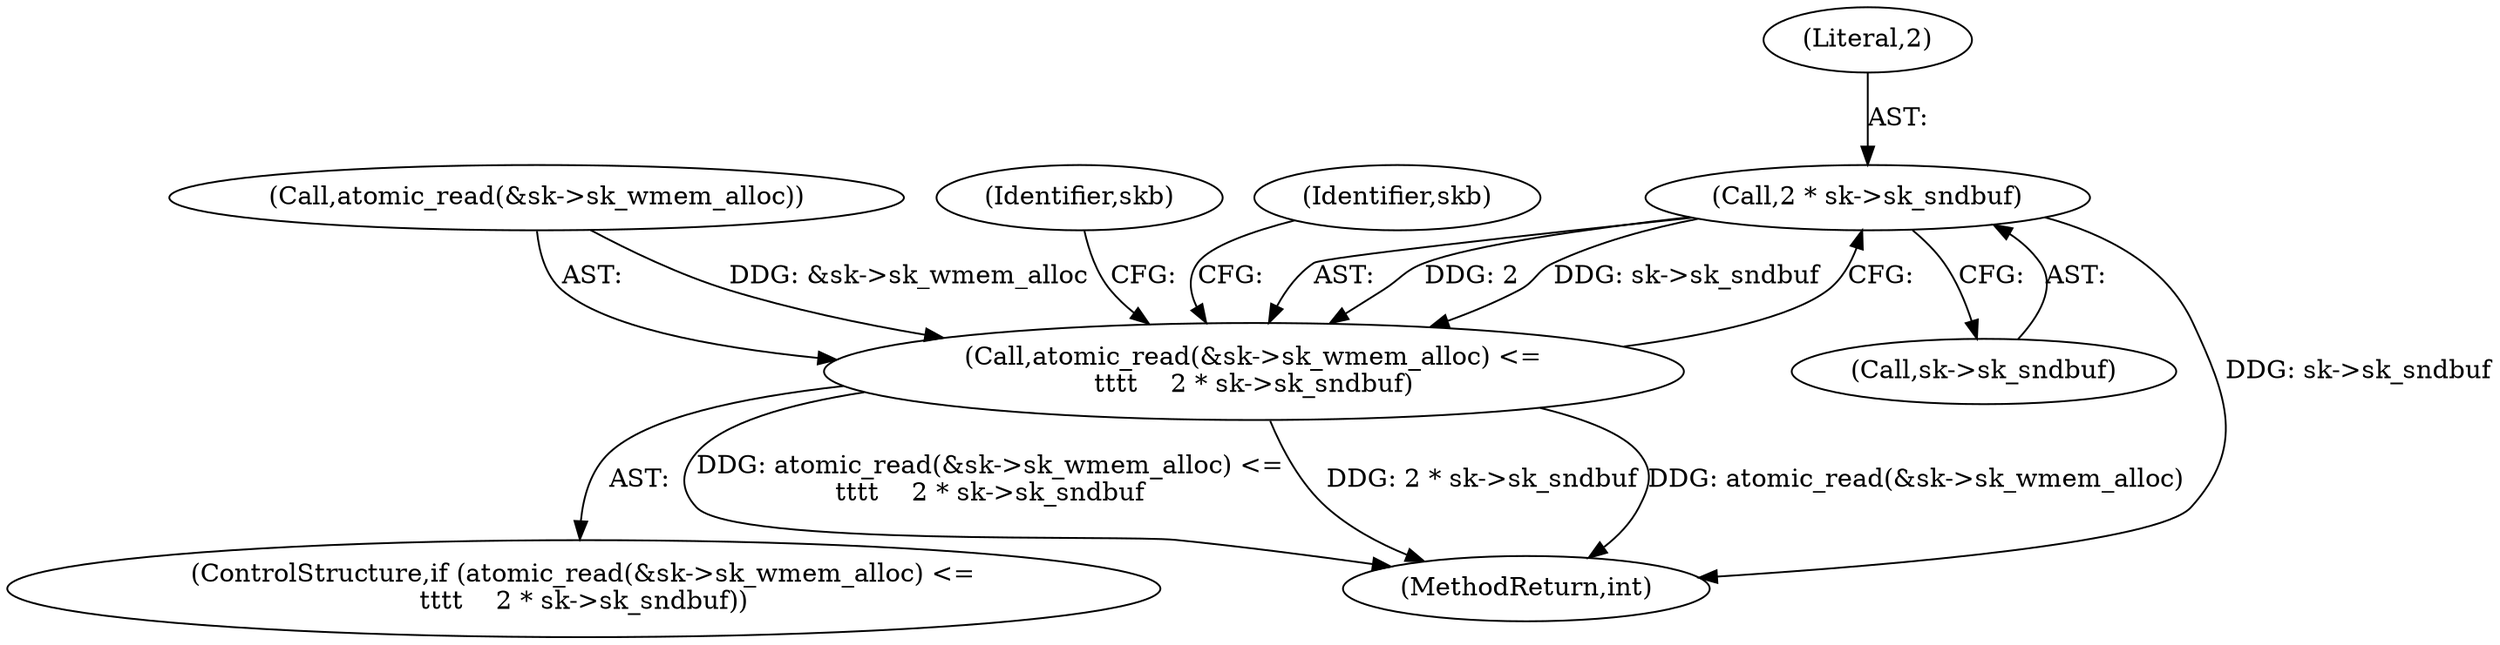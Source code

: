 digraph "0_linux_2811ebac2521ceac84f2bdae402455baa6a7fb47@pointer" {
"1000933" [label="(Call,2 * sk->sk_sndbuf)"];
"1000927" [label="(Call,atomic_read(&sk->sk_wmem_alloc) <=\n\t\t\t\t    2 * sk->sk_sndbuf)"];
"1000935" [label="(Call,sk->sk_sndbuf)"];
"1000928" [label="(Call,atomic_read(&sk->sk_wmem_alloc))"];
"1000952" [label="(Identifier,skb)"];
"1000934" [label="(Literal,2)"];
"1000939" [label="(Identifier,skb)"];
"1000927" [label="(Call,atomic_read(&sk->sk_wmem_alloc) <=\n\t\t\t\t    2 * sk->sk_sndbuf)"];
"1000926" [label="(ControlStructure,if (atomic_read(&sk->sk_wmem_alloc) <=\n\t\t\t\t    2 * sk->sk_sndbuf))"];
"1001333" [label="(MethodReturn,int)"];
"1000933" [label="(Call,2 * sk->sk_sndbuf)"];
"1000933" -> "1000927"  [label="AST: "];
"1000933" -> "1000935"  [label="CFG: "];
"1000934" -> "1000933"  [label="AST: "];
"1000935" -> "1000933"  [label="AST: "];
"1000927" -> "1000933"  [label="CFG: "];
"1000933" -> "1001333"  [label="DDG: sk->sk_sndbuf"];
"1000933" -> "1000927"  [label="DDG: 2"];
"1000933" -> "1000927"  [label="DDG: sk->sk_sndbuf"];
"1000927" -> "1000926"  [label="AST: "];
"1000928" -> "1000927"  [label="AST: "];
"1000939" -> "1000927"  [label="CFG: "];
"1000952" -> "1000927"  [label="CFG: "];
"1000927" -> "1001333"  [label="DDG: atomic_read(&sk->sk_wmem_alloc) <=\n\t\t\t\t    2 * sk->sk_sndbuf"];
"1000927" -> "1001333"  [label="DDG: 2 * sk->sk_sndbuf"];
"1000927" -> "1001333"  [label="DDG: atomic_read(&sk->sk_wmem_alloc)"];
"1000928" -> "1000927"  [label="DDG: &sk->sk_wmem_alloc"];
}
